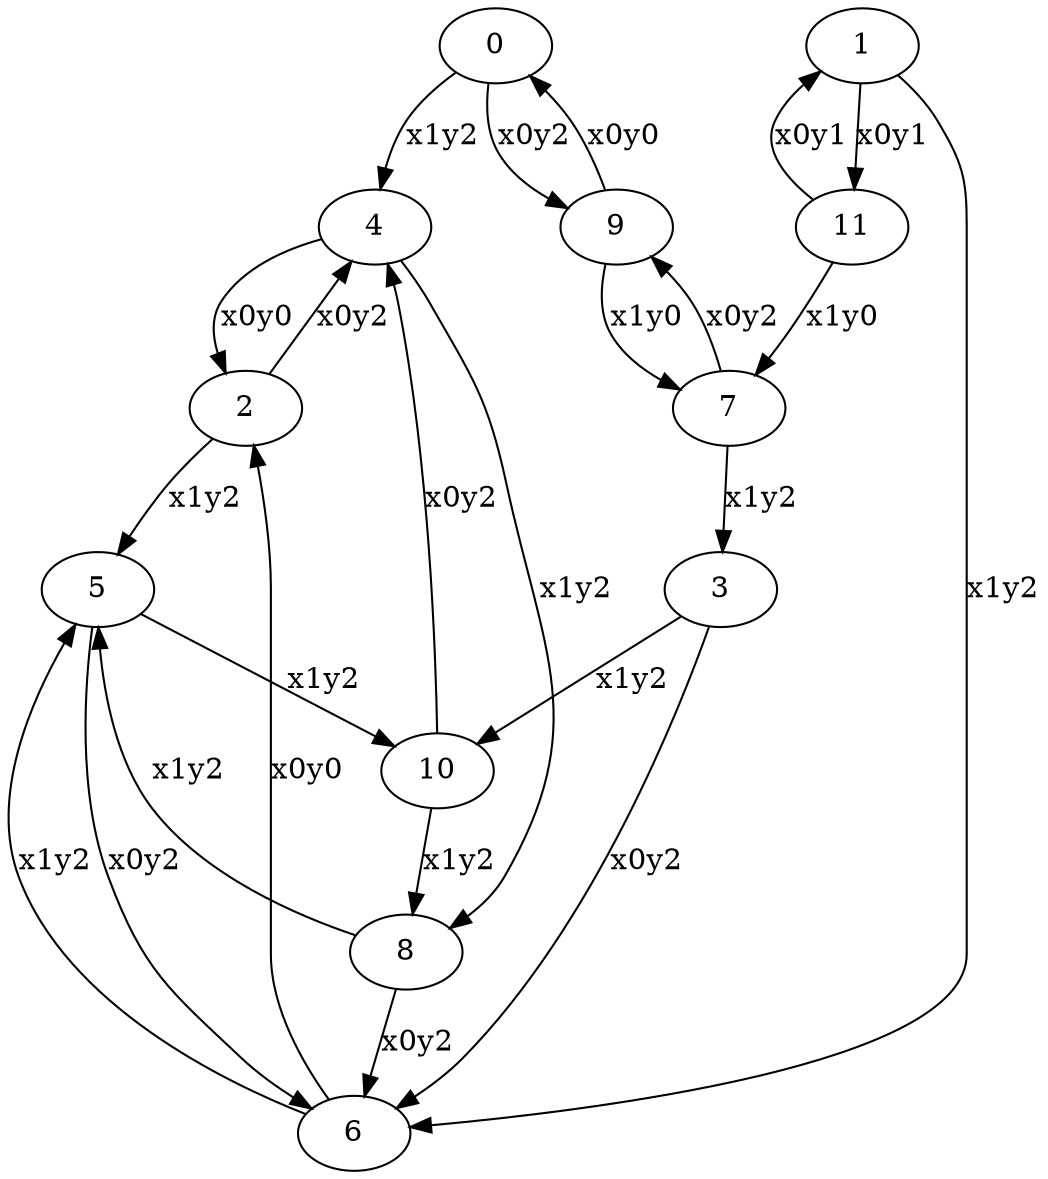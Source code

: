 digraph G {
0;
1;
2;
3;
4;
5;
6;
7;
8;
9;
10;
11;
0->9  [label=x0y2];
0->4  [label=x1y2];
1->11  [label=x0y1];
1->6  [label=x1y2];
2->4  [label=x0y2];
2->5  [label=x1y2];
3->6  [label=x0y2];
3->10  [label=x1y2];
4->2  [label=x0y0];
4->8  [label=x1y2];
5->6  [label=x0y2];
5->10  [label=x1y2];
6->2  [label=x0y0];
6->5  [label=x1y2];
7->9  [label=x0y2];
7->3  [label=x1y2];
8->6  [label=x0y2];
8->5  [label=x1y2];
9->0  [label=x0y0];
9->7  [label=x1y0];
10->4  [label=x0y2];
10->8  [label=x1y2];
11->1  [label=x0y1];
11->7  [label=x1y0];
}
